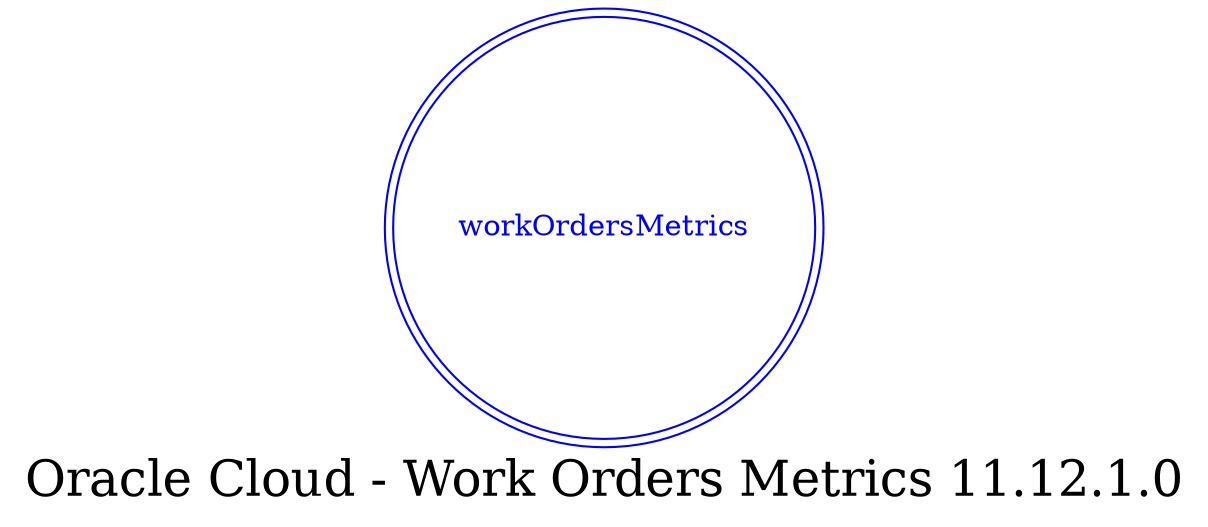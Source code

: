 digraph LexiconGraph {
graph[label="Oracle Cloud - Work Orders Metrics 11.12.1.0", fontsize=24]
splines=true
"workOrdersMetrics" [color=blue, fontcolor=blue, shape=doublecircle]
}
